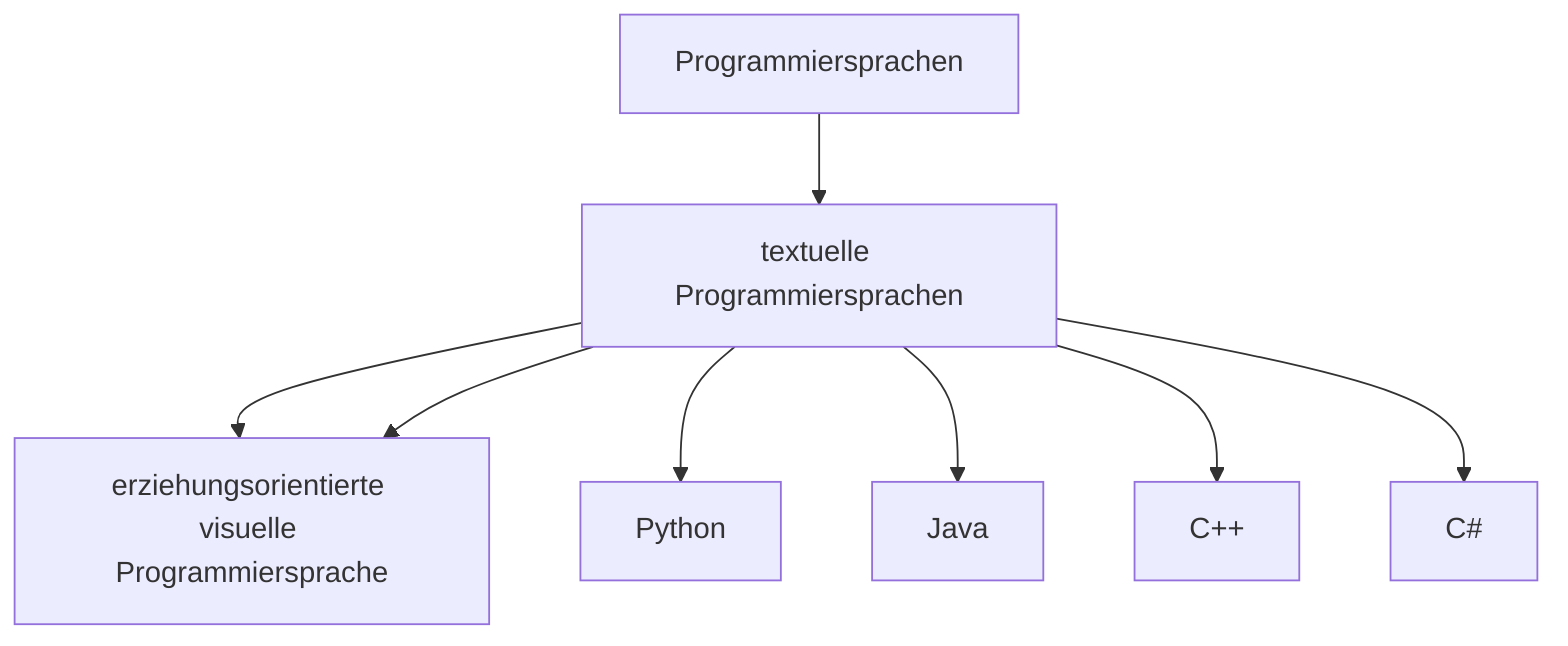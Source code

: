 flowchart TB
A["Programmiersprachen"] --> B["textuelle Programmiersprachen"] --> C["erziehungsorientierte visuelle Programmiersprache"]
B --> Python
B --> Java
B --> C++
B --> C
B --> C#